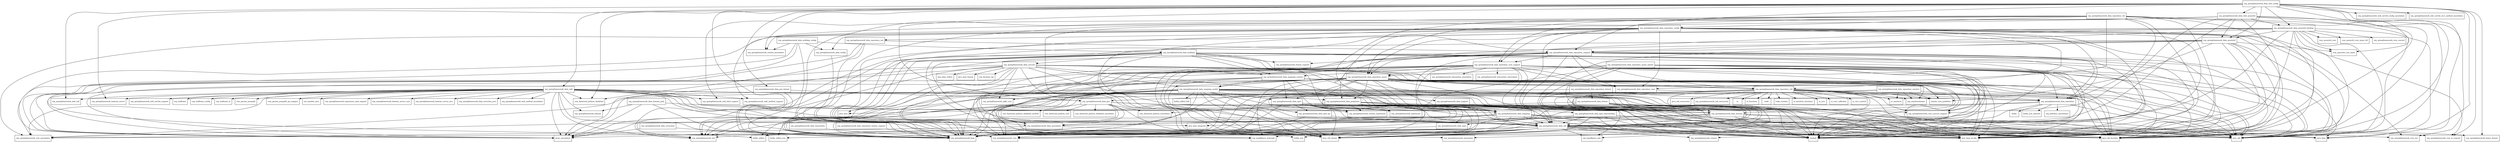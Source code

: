 digraph spring_data_commons_2_2_0_M4_package_dependencies {
  node [shape = box, fontsize=10.0];
  org_springframework_data_annotation -> org_springframework_core_annotation;
  org_springframework_data_annotation -> org_springframework_lang;
  org_springframework_data_annotation -> org_springframework_stereotype;
  org_springframework_data_auditing -> java_lang_invoke;
  org_springframework_data_auditing -> java_time;
  org_springframework_data_auditing -> java_time_temporal;
  org_springframework_data_auditing -> java_util;
  org_springframework_data_auditing -> java_util_function;
  org_springframework_data_auditing -> java_util_stream;
  org_springframework_data_auditing -> lombok;
  org_springframework_data_auditing -> org_springframework_core;
  org_springframework_data_auditing -> org_springframework_data_annotation;
  org_springframework_data_auditing -> org_springframework_data_convert;
  org_springframework_data_auditing -> org_springframework_data_domain;
  org_springframework_data_auditing -> org_springframework_data_mapping;
  org_springframework_data_auditing -> org_springframework_data_mapping_context;
  org_springframework_data_auditing -> org_springframework_data_util;
  org_springframework_data_auditing -> org_springframework_format_support;
  org_springframework_data_auditing -> org_springframework_lang;
  org_springframework_data_auditing -> org_springframework_util;
  org_springframework_data_auditing_config -> javax_annotation;
  org_springframework_data_auditing_config -> org_springframework_context_annotation;
  org_springframework_data_auditing_config -> org_springframework_core_annotation;
  org_springframework_data_auditing_config -> org_springframework_data_auditing;
  org_springframework_data_auditing_config -> org_springframework_data_config;
  org_springframework_data_auditing_config -> org_springframework_lang;
  org_springframework_data_config -> org_springframework_lang;
  org_springframework_data_convert -> java_lang_invoke;
  org_springframework_data_convert -> java_lang_reflect;
  org_springframework_data_convert -> java_time;
  org_springframework_data_convert -> java_time_format;
  org_springframework_data_convert -> java_util;
  org_springframework_data_convert -> java_util_function;
  org_springframework_data_convert -> java_util_stream;
  org_springframework_data_convert -> javax_annotation;
  org_springframework_data_convert -> kotlin_reflect;
  org_springframework_data_convert -> kotlin_reflect_jvm;
  org_springframework_data_convert -> lombok;
  org_springframework_data_convert -> org_springframework_cglib_core;
  org_springframework_data_convert -> org_springframework_data_mapping;
  org_springframework_data_convert -> org_springframework_data_mapping_context;
  org_springframework_data_convert -> org_springframework_data_mapping_model;
  org_springframework_data_convert -> org_springframework_data_util;
  org_springframework_data_convert -> org_springframework_lang;
  org_springframework_data_convert -> org_threeten_bp;
  org_springframework_data_crossstore -> javax_annotation;
  org_springframework_data_crossstore -> org_springframework_lang;
  org_springframework_data_domain -> java_lang_invoke;
  org_springframework_data_domain -> java_time_temporal;
  org_springframework_data_domain -> java_util;
  org_springframework_data_domain -> java_util_function;
  org_springframework_data_domain -> java_util_stream;
  org_springframework_data_domain -> lombok;
  org_springframework_data_domain -> org_springframework_data_annotation;
  org_springframework_data_domain -> org_springframework_data_util;
  org_springframework_data_domain -> org_springframework_lang;
  org_springframework_data_domain_jaxb -> javax_annotation;
  org_springframework_data_domain_jaxb -> org_springframework_data_domain;
  org_springframework_data_domain_jaxb -> org_springframework_hateoas;
  org_springframework_data_domain_jaxb -> org_springframework_lang;
  org_springframework_data_geo -> com_fasterxml_jackson_annotation;
  org_springframework_data_geo -> com_fasterxml_jackson_core;
  org_springframework_data_geo -> com_fasterxml_jackson_databind_annotation;
  org_springframework_data_geo -> com_fasterxml_jackson_databind_module;
  org_springframework_data_geo -> java_lang_invoke;
  org_springframework_data_geo -> java_util;
  org_springframework_data_geo -> java_util_function;
  org_springframework_data_geo -> java_util_stream;
  org_springframework_data_geo -> lombok;
  org_springframework_data_geo -> org_springframework_data_annotation;
  org_springframework_data_geo -> org_springframework_data_domain;
  org_springframework_data_geo -> org_springframework_lang;
  org_springframework_data_geo_format -> javax_annotation;
  org_springframework_data_geo_format -> org_springframework_data_geo;
  org_springframework_data_geo_format -> org_springframework_lang;
  org_springframework_data_history -> java_lang_invoke;
  org_springframework_data_history -> java_time;
  org_springframework_data_history -> java_util;
  org_springframework_data_history -> java_util_function;
  org_springframework_data_history -> java_util_stream;
  org_springframework_data_history -> lombok;
  org_springframework_data_history -> org_springframework_data_domain;
  org_springframework_data_history -> org_springframework_data_util;
  org_springframework_data_history -> org_springframework_lang;
  org_springframework_data_mapping -> java_lang;
  org_springframework_data_mapping -> java_lang_invoke;
  org_springframework_data_mapping -> java_util;
  org_springframework_data_mapping -> java_util_function;
  org_springframework_data_mapping -> java_util_stream;
  org_springframework_data_mapping -> lombok;
  org_springframework_data_mapping -> org_springframework_core_annotation;
  org_springframework_data_mapping -> org_springframework_data_annotation;
  org_springframework_data_mapping -> org_springframework_data_util;
  org_springframework_data_mapping -> org_springframework_lang;
  org_springframework_data_mapping -> org_springframework_util;
  org_springframework_data_mapping_context -> java_lang_invoke;
  org_springframework_data_mapping_context -> java_util;
  org_springframework_data_mapping_context -> java_util_function;
  org_springframework_data_mapping_context -> java_util_stream;
  org_springframework_data_mapping_context -> lombok;
  org_springframework_data_mapping_context -> org_springframework_data_mapping;
  org_springframework_data_mapping_context -> org_springframework_data_mapping_model;
  org_springframework_data_mapping_context -> org_springframework_data_spel;
  org_springframework_data_mapping_context -> org_springframework_data_util;
  org_springframework_data_mapping_context -> org_springframework_lang;
  org_springframework_data_mapping_context -> org_springframework_util;
  org_springframework_data_mapping_model -> java_lang_invoke;
  org_springframework_data_mapping_model -> java_util;
  org_springframework_data_mapping_model -> java_util_function;
  org_springframework_data_mapping_model -> java_util_stream;
  org_springframework_data_mapping_model -> kotlin_jvm;
  org_springframework_data_mapping_model -> kotlin_reflect;
  org_springframework_data_mapping_model -> kotlin_reflect_full;
  org_springframework_data_mapping_model -> kotlin_reflect_jvm;
  org_springframework_data_mapping_model -> lombok;
  org_springframework_data_mapping_model -> org_springframework_cglib_core;
  org_springframework_data_mapping_model -> org_springframework_context_expression;
  org_springframework_data_mapping_model -> org_springframework_core;
  org_springframework_data_mapping_model -> org_springframework_core_annotation;
  org_springframework_data_mapping_model -> org_springframework_data_annotation;
  org_springframework_data_mapping_model -> org_springframework_data_domain;
  org_springframework_data_mapping_model -> org_springframework_data_mapping;
  org_springframework_data_mapping_model -> org_springframework_data_spel;
  org_springframework_data_mapping_model -> org_springframework_data_support;
  org_springframework_data_mapping_model -> org_springframework_data_util;
  org_springframework_data_mapping_model -> org_springframework_expression;
  org_springframework_data_mapping_model -> org_springframework_lang;
  org_springframework_data_mapping_model -> org_springframework_util;
  org_springframework_data_projection -> com_fasterxml_jackson_annotation;
  org_springframework_data_projection -> java_lang;
  org_springframework_data_projection -> java_lang_invoke;
  org_springframework_data_projection -> java_util;
  org_springframework_data_projection -> java_util_function;
  org_springframework_data_projection -> java_util_stream;
  org_springframework_data_projection -> javax_annotation;
  org_springframework_data_projection -> lombok;
  org_springframework_data_projection -> org_aopalliance_aop;
  org_springframework_data_projection -> org_aopalliance_intercept;
  org_springframework_data_projection -> org_springframework_context_expression;
  org_springframework_data_projection -> org_springframework_core_convert_support;
  org_springframework_data_projection -> org_springframework_data_type;
  org_springframework_data_projection -> org_springframework_data_type_classreading;
  org_springframework_data_projection -> org_springframework_data_util;
  org_springframework_data_projection -> org_springframework_expression;
  org_springframework_data_projection -> org_springframework_lang;
  org_springframework_data_projection -> org_springframework_util;
  org_springframework_data_querydsl -> com_querydsl_core_types;
  org_springframework_data_querydsl -> java_lang_invoke;
  org_springframework_data_querydsl -> java_util;
  org_springframework_data_querydsl -> java_util_function;
  org_springframework_data_querydsl -> java_util_stream;
  org_springframework_data_querydsl -> lombok;
  org_springframework_data_querydsl -> org_springframework_data_domain;
  org_springframework_data_querydsl -> org_springframework_data_repository_support;
  org_springframework_data_querydsl -> org_springframework_lang;
  org_springframework_data_querydsl -> reactor_core_publisher;
  org_springframework_data_querydsl_binding -> com_querydsl_core;
  org_springframework_data_querydsl_binding -> com_querydsl_core_types;
  org_springframework_data_querydsl_binding -> com_querydsl_core_types_dsl;
  org_springframework_data_querydsl_binding -> java_lang;
  org_springframework_data_querydsl_binding -> java_lang_invoke;
  org_springframework_data_querydsl_binding -> java_util;
  org_springframework_data_querydsl_binding -> java_util_function;
  org_springframework_data_querydsl_binding -> lombok;
  org_springframework_data_querydsl_binding -> org_springframework_core_convert;
  org_springframework_data_querydsl_binding -> org_springframework_data_mapping;
  org_springframework_data_querydsl_binding -> org_springframework_data_querydsl;
  org_springframework_data_querydsl_binding -> org_springframework_data_repository_support;
  org_springframework_data_querydsl_binding -> org_springframework_data_util;
  org_springframework_data_querydsl_binding -> org_springframework_lang;
  org_springframework_data_querydsl_binding -> org_springframework_util;
  org_springframework_data_repository -> java_util;
  org_springframework_data_repository -> kotlin;
  org_springframework_data_repository -> kotlin_jvm_internal;
  org_springframework_data_repository -> org_jetbrains_annotations;
  org_springframework_data_repository -> org_springframework_data_domain;
  org_springframework_data_repository -> org_springframework_lang;
  org_springframework_data_repository -> org_springframework_stereotype;
  org_springframework_data_repository_cdi -> java_lang_invoke;
  org_springframework_data_repository_cdi -> java_util;
  org_springframework_data_repository_cdi -> java_util_function;
  org_springframework_data_repository_cdi -> java_util_stream;
  org_springframework_data_repository_cdi -> lombok;
  org_springframework_data_repository_cdi -> org_springframework_core_env;
  org_springframework_data_repository_cdi -> org_springframework_data_repository;
  org_springframework_data_repository_cdi -> org_springframework_data_repository_config;
  org_springframework_data_repository_cdi -> org_springframework_data_repository_core;
  org_springframework_data_repository_cdi -> org_springframework_data_repository_core_support;
  org_springframework_data_repository_cdi -> org_springframework_data_repository_query;
  org_springframework_data_repository_cdi -> org_springframework_data_util;
  org_springframework_data_repository_cdi -> org_springframework_lang;
  org_springframework_data_repository_config -> java_lang_invoke;
  org_springframework_data_repository_config -> java_util;
  org_springframework_data_repository_config -> java_util_function;
  org_springframework_data_repository_config -> java_util_stream;
  org_springframework_data_repository_config -> javax_annotation;
  org_springframework_data_repository_config -> lombok;
  org_springframework_data_repository_config -> org_springframework_context;
  org_springframework_data_repository_config -> org_springframework_context_annotation;
  org_springframework_data_repository_config -> org_springframework_core_annotation;
  org_springframework_data_repository_config -> org_springframework_core_env;
  org_springframework_data_repository_config -> org_springframework_core_io_support;
  org_springframework_data_repository_config -> org_springframework_data_config;
  org_springframework_data_repository_config -> org_springframework_data_repository;
  org_springframework_data_repository_config -> org_springframework_data_repository_core;
  org_springframework_data_repository_config -> org_springframework_data_repository_core_support;
  org_springframework_data_repository_config -> org_springframework_data_repository_init;
  org_springframework_data_repository_config -> org_springframework_data_repository_query;
  org_springframework_data_repository_config -> org_springframework_data_repository_util;
  org_springframework_data_repository_config -> org_springframework_data_util;
  org_springframework_data_repository_config -> org_springframework_lang;
  org_springframework_data_repository_core -> java_util;
  org_springframework_data_repository_core -> org_springframework_data_util;
  org_springframework_data_repository_core -> org_springframework_lang;
  org_springframework_data_repository_core_support -> java_lang;
  org_springframework_data_repository_core_support -> java_lang_invoke;
  org_springframework_data_repository_core_support -> java_util;
  org_springframework_data_repository_core_support -> java_util_function;
  org_springframework_data_repository_core_support -> java_util_stream;
  org_springframework_data_repository_core_support -> javax_annotation;
  org_springframework_data_repository_core_support -> lombok;
  org_springframework_data_repository_core_support -> org_aopalliance_aop;
  org_springframework_data_repository_core_support -> org_aopalliance_intercept;
  org_springframework_data_repository_core_support -> org_reactivestreams;
  org_springframework_data_repository_core_support -> org_springframework_core;
  org_springframework_data_repository_core_support -> org_springframework_core_convert_support;
  org_springframework_data_repository_core_support -> org_springframework_data_annotation;
  org_springframework_data_repository_core_support -> org_springframework_data_domain;
  org_springframework_data_repository_core_support -> org_springframework_data_mapping;
  org_springframework_data_repository_core_support -> org_springframework_data_mapping_context;
  org_springframework_data_repository_core_support -> org_springframework_data_projection;
  org_springframework_data_repository_core_support -> org_springframework_data_repository;
  org_springframework_data_repository_core_support -> org_springframework_data_repository_core;
  org_springframework_data_repository_core_support -> org_springframework_data_repository_query;
  org_springframework_data_repository_core_support -> org_springframework_data_repository_util;
  org_springframework_data_repository_core_support -> org_springframework_data_util;
  org_springframework_data_repository_core_support -> org_springframework_lang;
  org_springframework_data_repository_core_support -> org_springframework_transaction_annotation;
  org_springframework_data_repository_core_support -> org_springframework_transaction_interceptor;
  org_springframework_data_repository_core_support -> org_springframework_util;
  org_springframework_data_repository_history -> java_util;
  org_springframework_data_repository_history -> org_springframework_data_domain;
  org_springframework_data_repository_history -> org_springframework_data_history;
  org_springframework_data_repository_history -> org_springframework_data_repository;
  org_springframework_data_repository_history -> org_springframework_lang;
  org_springframework_data_repository_history_support -> org_springframework_lang;
  org_springframework_data_repository_init -> com_fasterxml_jackson_databind;
  org_springframework_data_repository_init -> javax_annotation;
  org_springframework_data_repository_init -> org_springframework_data_repository_support;
  org_springframework_data_repository_init -> org_springframework_lang;
  org_springframework_data_repository_query -> java_lang_invoke;
  org_springframework_data_repository_query -> java_util;
  org_springframework_data_repository_query -> java_util_function;
  org_springframework_data_repository_query -> java_util_stream;
  org_springframework_data_repository_query -> javax_annotation;
  org_springframework_data_repository_query -> lombok;
  org_springframework_data_repository_query -> org_aopalliance_intercept;
  org_springframework_data_repository_query -> org_springframework_core;
  org_springframework_data_repository_query -> org_springframework_core_convert_support;
  org_springframework_data_repository_query -> org_springframework_data_domain;
  org_springframework_data_repository_query -> org_springframework_data_mapping;
  org_springframework_data_repository_query -> org_springframework_data_mapping_model;
  org_springframework_data_repository_query -> org_springframework_data_projection;
  org_springframework_data_repository_query -> org_springframework_data_repository_core;
  org_springframework_data_repository_query -> org_springframework_data_repository_util;
  org_springframework_data_repository_query -> org_springframework_data_spel;
  org_springframework_data_repository_query -> org_springframework_data_spel_spi;
  org_springframework_data_repository_query -> org_springframework_data_util;
  org_springframework_data_repository_query -> org_springframework_lang;
  org_springframework_data_repository_query -> org_springframework_util;
  org_springframework_data_repository_query -> reactor_core_publisher;
  org_springframework_data_repository_query_parser -> java_lang_invoke;
  org_springframework_data_repository_query_parser -> java_util;
  org_springframework_data_repository_query_parser -> java_util_function;
  org_springframework_data_repository_query_parser -> java_util_stream;
  org_springframework_data_repository_query_parser -> lombok;
  org_springframework_data_repository_query_parser -> org_springframework_data_domain;
  org_springframework_data_repository_query_parser -> org_springframework_data_mapping;
  org_springframework_data_repository_query_parser -> org_springframework_data_repository_query;
  org_springframework_data_repository_query_parser -> org_springframework_data_util;
  org_springframework_data_repository_query_parser -> org_springframework_lang;
  org_springframework_data_repository_reactive -> io_reactivex;
  org_springframework_data_repository_reactive -> org_reactivestreams;
  org_springframework_data_repository_reactive -> org_springframework_data_domain;
  org_springframework_data_repository_reactive -> org_springframework_data_repository;
  org_springframework_data_repository_reactive -> org_springframework_lang;
  org_springframework_data_repository_reactive -> reactor_core_publisher;
  org_springframework_data_repository_support -> java_lang_invoke;
  org_springframework_data_repository_support -> java_util;
  org_springframework_data_repository_support -> java_util_function;
  org_springframework_data_repository_support -> java_util_stream;
  org_springframework_data_repository_support -> javax_annotation;
  org_springframework_data_repository_support -> lombok;
  org_springframework_data_repository_support -> org_springframework_core;
  org_springframework_data_repository_support -> org_springframework_data_domain;
  org_springframework_data_repository_support -> org_springframework_data_mapping;
  org_springframework_data_repository_support -> org_springframework_data_repository;
  org_springframework_data_repository_support -> org_springframework_data_repository_core;
  org_springframework_data_repository_support -> org_springframework_data_repository_core_support;
  org_springframework_data_repository_support -> org_springframework_data_repository_query;
  org_springframework_data_repository_support -> org_springframework_data_repository_util;
  org_springframework_data_repository_support -> org_springframework_data_util;
  org_springframework_data_repository_support -> org_springframework_format_support;
  org_springframework_data_repository_support -> org_springframework_lang;
  org_springframework_data_repository_util -> io_reactivex;
  org_springframework_data_repository_util -> io_reactivex_functions;
  org_springframework_data_repository_util -> io_vavr;
  org_springframework_data_repository_util -> io_vavr_collection;
  org_springframework_data_repository_util -> io_vavr_control;
  org_springframework_data_repository_util -> java_lang_invoke;
  org_springframework_data_repository_util -> java_util;
  org_springframework_data_repository_util -> java_util_concurrent;
  org_springframework_data_repository_util -> java_util_function;
  org_springframework_data_repository_util -> java_util_stream;
  org_springframework_data_repository_util -> javax_annotation;
  org_springframework_data_repository_util -> lombok;
  org_springframework_data_repository_util -> org_reactivestreams;
  org_springframework_data_repository_util -> org_springframework_core;
  org_springframework_data_repository_util -> org_springframework_core_convert_support;
  org_springframework_data_repository_util -> org_springframework_data_domain;
  org_springframework_data_repository_util -> org_springframework_data_geo;
  org_springframework_data_repository_util -> org_springframework_data_repository;
  org_springframework_data_repository_util -> org_springframework_data_util;
  org_springframework_data_repository_util -> org_springframework_lang;
  org_springframework_data_repository_util -> org_springframework_util_concurrent;
  org_springframework_data_repository_util -> reactor_core_publisher;
  org_springframework_data_repository_util -> rx;
  org_springframework_data_repository_util -> rx_functions;
  org_springframework_data_repository_util -> scala;
  org_springframework_data_repository_util -> scala_runtime;
  org_springframework_data_spel -> java_lang_invoke;
  org_springframework_data_spel -> java_util;
  org_springframework_data_spel -> java_util_function;
  org_springframework_data_spel -> java_util_stream;
  org_springframework_data_spel -> lombok;
  org_springframework_data_spel -> org_springframework_context_expression;
  org_springframework_data_spel -> org_springframework_data_spel_spi;
  org_springframework_data_spel -> org_springframework_data_util;
  org_springframework_data_spel -> org_springframework_expression;
  org_springframework_data_spel -> org_springframework_lang;
  org_springframework_data_spel_spi -> org_springframework_data_util;
  org_springframework_data_spel_spi -> org_springframework_lang;
  org_springframework_data_support -> lombok;
  org_springframework_data_support -> org_springframework_data_domain;
  org_springframework_data_support -> org_springframework_lang;
  org_springframework_data_transaction -> org_springframework_lang;
  org_springframework_data_type -> org_springframework_lang;
  org_springframework_data_type_classreading -> java_lang_invoke;
  org_springframework_data_type_classreading -> java_util_function;
  org_springframework_data_type_classreading -> java_util_stream;
  org_springframework_data_type_classreading -> lombok;
  org_springframework_data_type_classreading -> org_springframework_data_type;
  org_springframework_data_type_classreading -> org_springframework_data_util;
  org_springframework_data_type_classreading -> org_springframework_lang;
  org_springframework_data_util -> java_lang;
  org_springframework_data_util -> java_lang_invoke;
  org_springframework_data_util -> java_util;
  org_springframework_data_util -> java_util_function;
  org_springframework_data_util -> java_util_stream;
  org_springframework_data_util -> javax_annotation;
  org_springframework_data_util -> kotlin_jvm;
  org_springframework_data_util -> kotlin_reflect;
  org_springframework_data_util -> kotlin_reflect_jvm;
  org_springframework_data_util -> lombok;
  org_springframework_data_util -> org_aopalliance_aop;
  org_springframework_data_util -> org_aopalliance_intercept;
  org_springframework_data_util -> org_springframework_beans_factory;
  org_springframework_data_util -> org_springframework_context;
  org_springframework_data_util -> org_springframework_core;
  org_springframework_data_util -> org_springframework_core_annotation;
  org_springframework_data_util -> org_springframework_core_env;
  org_springframework_data_util -> org_springframework_core_io_support;
  org_springframework_data_util -> org_springframework_lang;
  org_springframework_data_util -> org_springframework_util;
  org_springframework_data_web -> com_fasterxml_jackson_databind;
  org_springframework_data_web -> com_jayway_jsonpath;
  org_springframework_data_web -> com_jayway_jsonpath_spi_mapper;
  org_springframework_data_web -> java_lang_invoke;
  org_springframework_data_web -> java_util;
  org_springframework_data_web -> java_util_function;
  org_springframework_data_web -> java_util_stream;
  org_springframework_data_web -> javax_annotation;
  org_springframework_data_web -> lombok;
  org_springframework_data_web -> net_minidev_json;
  org_springframework_data_web -> org_aopalliance_intercept;
  org_springframework_data_web -> org_springframework_core;
  org_springframework_data_web -> org_springframework_core_annotation;
  org_springframework_data_web -> org_springframework_data_domain;
  org_springframework_data_web -> org_springframework_data_mapping;
  org_springframework_data_web -> org_springframework_data_projection;
  org_springframework_data_web -> org_springframework_data_util;
  org_springframework_data_web -> org_springframework_expression_spel_support;
  org_springframework_data_web -> org_springframework_hateoas;
  org_springframework_data_web -> org_springframework_hateoas_server;
  org_springframework_data_web -> org_springframework_hateoas_server_core;
  org_springframework_data_web -> org_springframework_hateoas_server_mvc;
  org_springframework_data_web -> org_springframework_http_converter_json;
  org_springframework_data_web -> org_springframework_lang;
  org_springframework_data_web -> org_springframework_util;
  org_springframework_data_web -> org_springframework_web_bind_support;
  org_springframework_data_web -> org_springframework_web_method_annotation;
  org_springframework_data_web -> org_springframework_web_method_support;
  org_springframework_data_web -> org_springframework_web_servlet_support;
  org_springframework_data_web -> org_springframework_web_util;
  org_springframework_data_web -> org_xmlbeam;
  org_springframework_data_web -> org_xmlbeam_config;
  org_springframework_data_web -> org_xmlbeam_io;
  org_springframework_data_web_config -> com_fasterxml_jackson_databind;
  org_springframework_data_web_config -> java_lang;
  org_springframework_data_web_config -> java_lang_invoke;
  org_springframework_data_web_config -> java_util;
  org_springframework_data_web_config -> java_util_function;
  org_springframework_data_web_config -> org_springframework_beans_factory;
  org_springframework_data_web_config -> org_springframework_context_annotation;
  org_springframework_data_web_config -> org_springframework_core_io_support;
  org_springframework_data_web_config -> org_springframework_data_geo;
  org_springframework_data_web_config -> org_springframework_data_geo_format;
  org_springframework_data_web_config -> org_springframework_data_querydsl;
  org_springframework_data_web_config -> org_springframework_data_querydsl_binding;
  org_springframework_data_web_config -> org_springframework_data_repository_support;
  org_springframework_data_web_config -> org_springframework_data_web;
  org_springframework_data_web_config -> org_springframework_data_web_querydsl;
  org_springframework_data_web_config -> org_springframework_hateoas_server;
  org_springframework_data_web_config -> org_springframework_lang;
  org_springframework_data_web_config -> org_springframework_web_servlet_config_annotation;
  org_springframework_data_web_config -> org_springframework_web_servlet_mvc_method_annotation;
  org_springframework_data_web_config -> org_springframework_web_util;
  org_springframework_data_web_querydsl -> com_querydsl_core_types;
  org_springframework_data_web_querydsl -> java_lang_invoke;
  org_springframework_data_web_querydsl -> java_util;
  org_springframework_data_web_querydsl -> java_util_function;
  org_springframework_data_web_querydsl -> org_springframework_core_convert_support;
  org_springframework_data_web_querydsl -> org_springframework_data_querydsl;
  org_springframework_data_web_querydsl -> org_springframework_data_querydsl_binding;
  org_springframework_data_web_querydsl -> org_springframework_data_util;
  org_springframework_data_web_querydsl -> org_springframework_lang;
  org_springframework_data_web_querydsl -> org_springframework_web_bind_support;
  org_springframework_data_web_querydsl -> org_springframework_web_method_support;
}
